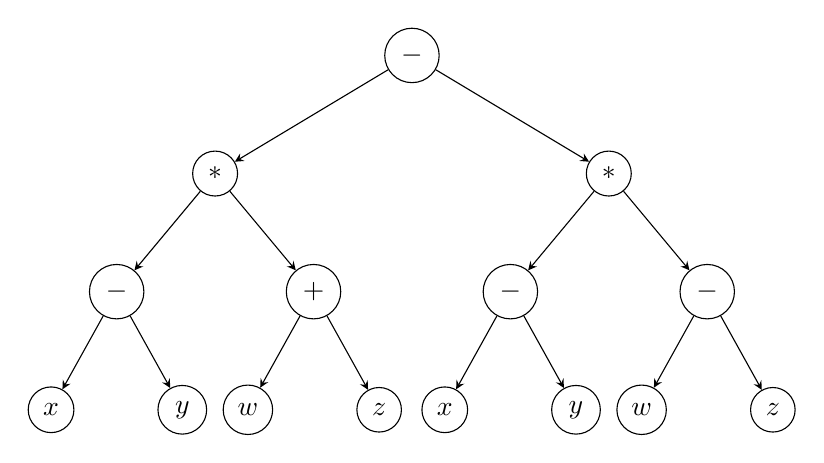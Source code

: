 \begin{tikzpicture}
    [->,>=stealth,
    level/.style={sibling distance = 5cm/#1,level distance = 1.5cm},
    a/.style={text centered,align=center,circle,draw}]
    \node[a]{$ - $}
    child{node[a] {$ * $}
        child{node[a]{$ - $}
            child{node[a]{$ x $}}
            child{node[a]{$ y $}}
        }
        child{node[a]{$ + $}
            child{node[a]{$ w $}}
            child{node[a]{$ z $}}
        }
    }
    child{node[a]{$ * $}
        child{node[a]{$ - $}
            child{node[a]{$ x $}}
            child{node[a]{$ y $}}
        }
        child{node[a]{$ - $}
            child{node[a]{$ w $}}
            child{node[a]{$ z $}}
        }
    };
\end{tikzpicture}
